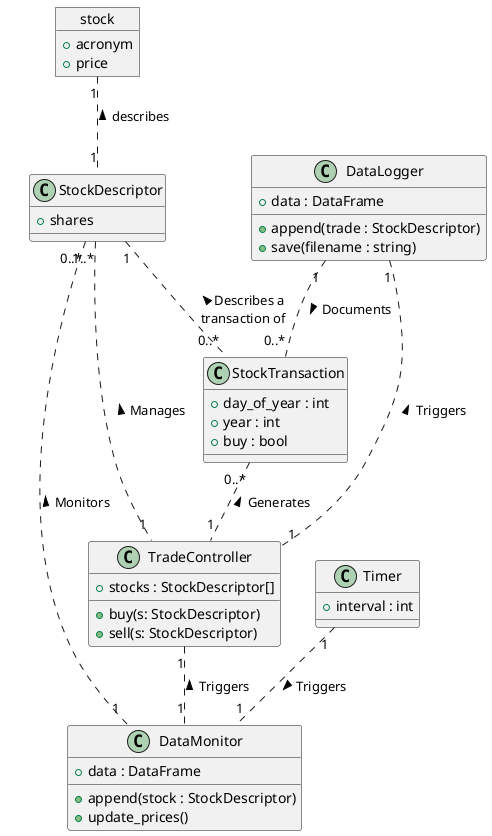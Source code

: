@startuml "Domain Model Diagram"

object stock {
    + acronym
    + price
}

class StockDescriptor {
    + shares
}

stock "1" .. "1" StockDescriptor : < describes

class TradeController {
    + stocks : StockDescriptor[]
    + buy(s: StockDescriptor)
    + sell(s: StockDescriptor)
}

StockDescriptor "1..*" .. "1" TradeController : < Manages

class DataMonitor {
    + data : DataFrame
    + append(stock : StockDescriptor)
    + update_prices()
}

TradeController "1" .. "1" DataMonitor : < Triggers
StockDescriptor "0..*" .. "1" DataMonitor : < Monitors

class Timer {
    + interval : int
}

Timer "1" .. "1" DataMonitor : > Triggers

class StockTransaction {
    + day_of_year : int
    + year : int
    + buy : bool
}

StockDescriptor "1" .. "0..*" StockTransaction : < Describes a\ntransaction of

StockTransaction "0..*" .. "1" TradeController : < Generates

class DataLogger {
    + data : DataFrame
    + append(trade : StockDescriptor)
    + save(filename : string)
}

DataLogger "1" .. "1" TradeController : < Triggers
DataLogger "1" .. "0..*" StockTransaction : > Documents

@enduml
